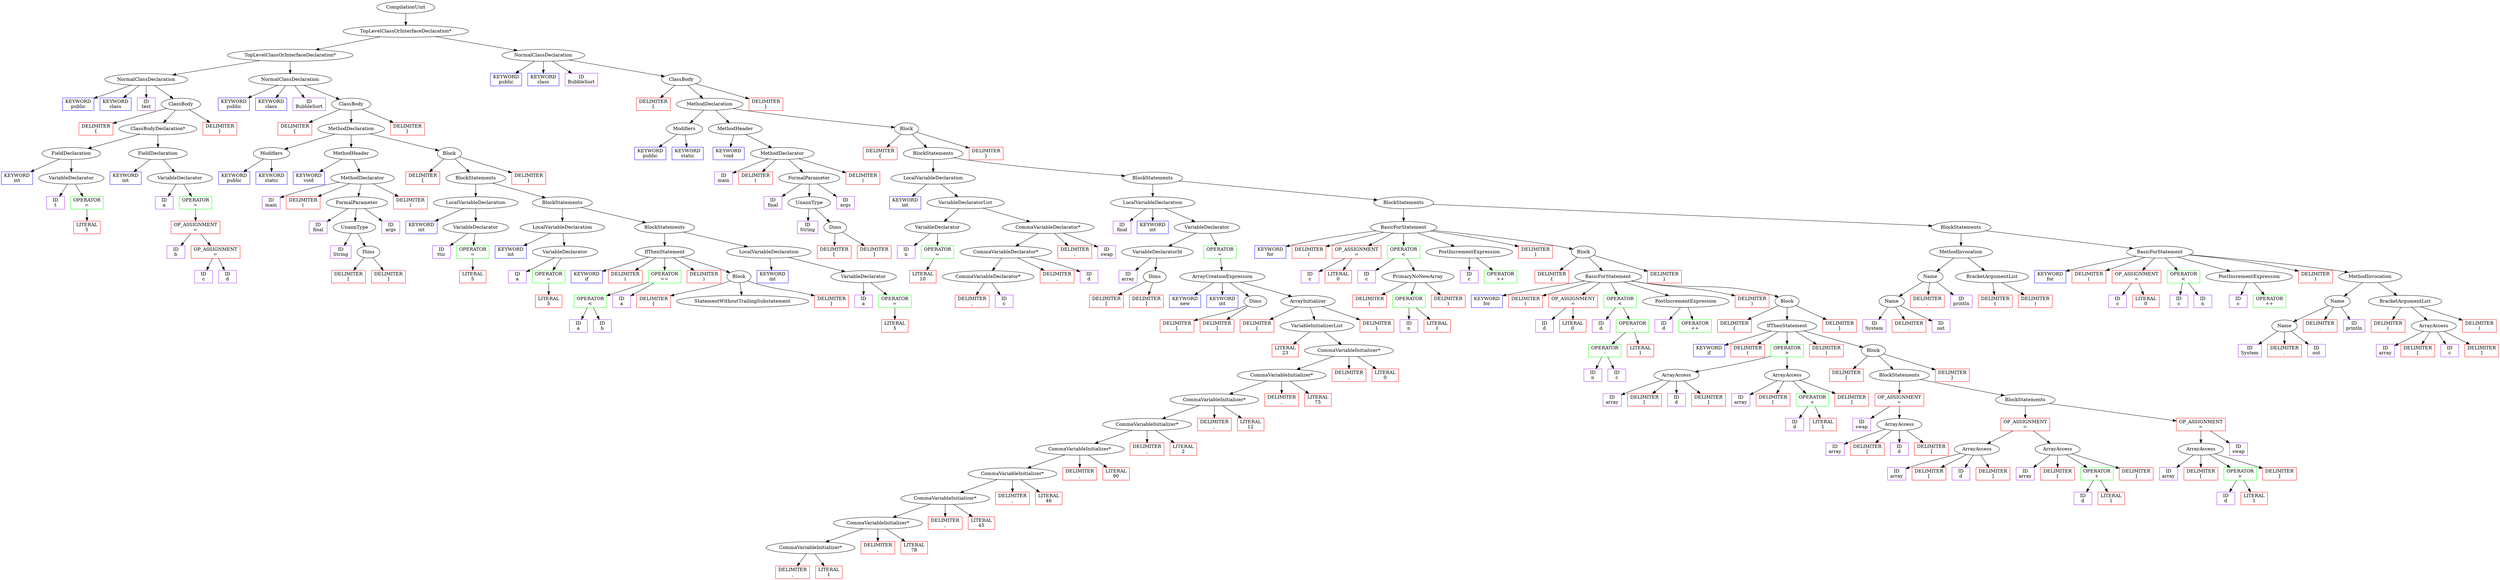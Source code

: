 digraph ast {
node1[label = "CompilationUnit"];
node2[label = "TopLevelClassOrInterfaceDeclaration*"];
node3[label = "TopLevelClassOrInterfaceDeclaration*"];
node4[label = "NormalClassDeclaration"];
node5[label = "KEYWORD
public", shape = rectangle, color = blue];
node6[label = "KEYWORD
class", shape = rectangle, color = blue];
node7[label = "ID
test", shape = rectangle, color = purple];
node8[label = "ClassBody"];
node9[label = "DELIMITER
{", shape = rectangle, color = red];
node10[label = "ClassBodyDeclaration*"];
node11[label = "FieldDeclaration"];
node12[label = "KEYWORD
int", shape = rectangle, color = blue];
node13[label = "VariableDeclarator"];
node14[label = "ID
t", shape = rectangle, color = purple];
node15[label = "OPERATOR
=", shape = rectangle, color = green];
node16[label = "LITERAL
5", shape = rectangle, color = red];
node17[label = "FieldDeclaration"];
node18[label = "KEYWORD
int", shape = rectangle, color = blue];
node19[label = "VariableDeclarator"];
node20[label = "ID
a", shape = rectangle, color = purple];
node21[label = "OPERATOR
=", shape = rectangle, color = green];
node22[label = "OP_ASSIGNMENT
=", shape = rectangle, color = red];
node23[label = "ID
b", shape = rectangle, color = purple];
node24[label = "OP_ASSIGNMENT
=", shape = rectangle, color = red];
node25[label = "ID
c", shape = rectangle, color = purple];
node26[label = "ID
d", shape = rectangle, color = purple];
node27[label = "DELIMITER
}", shape = rectangle, color = red];
node28[label = "NormalClassDeclaration"];
node29[label = "KEYWORD
public", shape = rectangle, color = blue];
node30[label = "KEYWORD
class", shape = rectangle, color = blue];
node31[label = "ID
BubbleSort", shape = rectangle, color = purple];
node32[label = "ClassBody"];
node33[label = "DELIMITER
{", shape = rectangle, color = red];
node34[label = "MethodDeclaration"];
node35[label = "Modifiers"];
node36[label = "KEYWORD
public", shape = rectangle, color = blue];
node37[label = "KEYWORD
static", shape = rectangle, color = blue];
node38[label = "MethodHeader"];
node39[label = "KEYWORD
void", shape = rectangle, color = blue];
node40[label = "MethodDeclarator"];
node41[label = "ID
main", shape = rectangle, color = purple];
node42[label = "DELIMITER
(", shape = rectangle, color = red];
node43[label = "FormalParameter"];
node44[label = "ID
final", shape = rectangle, color = purple];
node45[label = "UnannType"];
node46[label = "ID
String", shape = rectangle, color = purple];
node47[label = "Dims"];
node48[label = "DELIMITER
[", shape = rectangle, color = red];
node49[label = "DELIMITER
]", shape = rectangle, color = red];
node50[label = "ID
args", shape = rectangle, color = purple];
node51[label = "DELIMITER
)", shape = rectangle, color = red];
node52[label = "Block"];
node53[label = "DELIMITER
{", shape = rectangle, color = red];
node54[label = "BlockStatements"];
node55[label = "LocalVariableDeclaration"];
node56[label = "KEYWORD
int", shape = rectangle, color = blue];
node57[label = "VariableDeclarator"];
node58[label = "ID
ttic", shape = rectangle, color = purple];
node59[label = "OPERATOR
=", shape = rectangle, color = green];
node60[label = "LITERAL
5", shape = rectangle, color = red];
node61[label = "BlockStatements"];
node62[label = "LocalVariableDeclaration"];
node63[label = "KEYWORD
int", shape = rectangle, color = blue];
node64[label = "VariableDeclarator"];
node65[label = "ID
a", shape = rectangle, color = purple];
node66[label = "OPERATOR
=", shape = rectangle, color = green];
node67[label = "LITERAL
5", shape = rectangle, color = red];
node68[label = "BlockStatements"];
node69[label = "IfThenStatement"];
node70[label = "KEYWORD
if", shape = rectangle, color = blue];
node71[label = "DELIMITER
(", shape = rectangle, color = red];
node72[label = "OPERATOR
==", shape = rectangle, color = green];
node73[label = "OPERATOR
<", shape = rectangle, color = green];
node74[label = "ID
a", shape = rectangle, color = purple];
node75[label = "ID
b", shape = rectangle, color = purple];
node76[label = "ID
a", shape = rectangle, color = purple];
node77[label = "DELIMITER
)", shape = rectangle, color = red];
node78[label = "Block"];
node79[label = "DELIMITER
{", shape = rectangle, color = red];
node80[label = "StatementWithoutTrailingSubstatement"];
node81[label = "DELIMITER
}", shape = rectangle, color = red];
node82[label = "LocalVariableDeclaration"];
node83[label = "KEYWORD
int", shape = rectangle, color = blue];
node84[label = "VariableDeclarator"];
node85[label = "ID
a", shape = rectangle, color = purple];
node86[label = "OPERATOR
=", shape = rectangle, color = green];
node87[label = "LITERAL
5", shape = rectangle, color = red];
node88[label = "DELIMITER
}", shape = rectangle, color = red];
node89[label = "DELIMITER
}", shape = rectangle, color = red];
node90[label = "NormalClassDeclaration"];
node91[label = "KEYWORD
public", shape = rectangle, color = blue];
node92[label = "KEYWORD
class", shape = rectangle, color = blue];
node93[label = "ID
BubbleSort", shape = rectangle, color = purple];
node94[label = "ClassBody"];
node95[label = "DELIMITER
{", shape = rectangle, color = red];
node96[label = "MethodDeclaration"];
node97[label = "Modifiers"];
node98[label = "KEYWORD
public", shape = rectangle, color = blue];
node99[label = "KEYWORD
static", shape = rectangle, color = blue];
node100[label = "MethodHeader"];
node101[label = "KEYWORD
void", shape = rectangle, color = blue];
node102[label = "MethodDeclarator"];
node103[label = "ID
main", shape = rectangle, color = purple];
node104[label = "DELIMITER
(", shape = rectangle, color = red];
node105[label = "FormalParameter"];
node106[label = "ID
final", shape = rectangle, color = purple];
node107[label = "UnannType"];
node108[label = "ID
String", shape = rectangle, color = purple];
node109[label = "Dims"];
node110[label = "DELIMITER
[", shape = rectangle, color = red];
node111[label = "DELIMITER
]", shape = rectangle, color = red];
node112[label = "ID
args", shape = rectangle, color = purple];
node113[label = "DELIMITER
)", shape = rectangle, color = red];
node114[label = "Block"];
node115[label = "DELIMITER
{", shape = rectangle, color = red];
node116[label = "BlockStatements"];
node117[label = "LocalVariableDeclaration"];
node118[label = "KEYWORD
int", shape = rectangle, color = blue];
node119[label = "VariableDeclaratorList"];
node120[label = "VariableDeclarator"];
node121[label = "ID
n", shape = rectangle, color = purple];
node122[label = "OPERATOR
=", shape = rectangle, color = green];
node123[label = "LITERAL
10", shape = rectangle, color = red];
node124[label = "CommaVariableDeclarator*"];
node125[label = "CommaVariableDeclarator*"];
node126[label = "CommaVariableDeclarator*"];
node127[label = "DELIMITER
,", shape = rectangle, color = red];
node128[label = "ID
c", shape = rectangle, color = purple];
node129[label = "DELIMITER
,", shape = rectangle, color = red];
node130[label = "ID
d", shape = rectangle, color = purple];
node131[label = "DELIMITER
,", shape = rectangle, color = red];
node132[label = "ID
swap", shape = rectangle, color = purple];
node133[label = "BlockStatements"];
node134[label = "LocalVariableDeclaration"];
node135[label = "ID
final", shape = rectangle, color = purple];
node136[label = "KEYWORD
int", shape = rectangle, color = blue];
node137[label = "VariableDeclarator"];
node138[label = "VariableDeclaratorId"];
node139[label = "ID
array", shape = rectangle, color = purple];
node140[label = "Dims"];
node141[label = "DELIMITER
[", shape = rectangle, color = red];
node142[label = "DELIMITER
]", shape = rectangle, color = red];
node143[label = "OPERATOR
=", shape = rectangle, color = green];
node144[label = "ArrayCreationExpression"];
node145[label = "KEYWORD
new", shape = rectangle, color = blue];
node146[label = "KEYWORD
int", shape = rectangle, color = blue];
node147[label = "Dims"];
node148[label = "DELIMITER
[", shape = rectangle, color = red];
node149[label = "DELIMITER
]", shape = rectangle, color = red];
node150[label = "ArrayInitializer"];
node151[label = "DELIMITER
{", shape = rectangle, color = red];
node152[label = "VariableInitializerList"];
node153[label = "LITERAL
23", shape = rectangle, color = red];
node154[label = "CommaVariableInitializer*"];
node155[label = "CommaVariableInitializer*"];
node156[label = "CommaVariableInitializer*"];
node157[label = "CommaVariableInitializer*"];
node158[label = "CommaVariableInitializer*"];
node159[label = "CommaVariableInitializer*"];
node160[label = "CommaVariableInitializer*"];
node161[label = "CommaVariableInitializer*"];
node162[label = "CommaVariableInitializer*"];
node163[label = "DELIMITER
,", shape = rectangle, color = red];
node164[label = "LITERAL
1", shape = rectangle, color = red];
node165[label = "DELIMITER
,", shape = rectangle, color = red];
node166[label = "LITERAL
78", shape = rectangle, color = red];
node167[label = "DELIMITER
,", shape = rectangle, color = red];
node168[label = "LITERAL
45", shape = rectangle, color = red];
node169[label = "DELIMITER
,", shape = rectangle, color = red];
node170[label = "LITERAL
46", shape = rectangle, color = red];
node171[label = "DELIMITER
,", shape = rectangle, color = red];
node172[label = "LITERAL
90", shape = rectangle, color = red];
node173[label = "DELIMITER
,", shape = rectangle, color = red];
node174[label = "LITERAL
2", shape = rectangle, color = red];
node175[label = "DELIMITER
,", shape = rectangle, color = red];
node176[label = "LITERAL
12", shape = rectangle, color = red];
node177[label = "DELIMITER
,", shape = rectangle, color = red];
node178[label = "LITERAL
75", shape = rectangle, color = red];
node179[label = "DELIMITER
,", shape = rectangle, color = red];
node180[label = "LITERAL
0", shape = rectangle, color = red];
node181[label = "DELIMITER
}", shape = rectangle, color = red];
node182[label = "BlockStatements"];
node183[label = "BasicForStatement"];
node184[label = "KEYWORD
for", shape = rectangle, color = blue];
node185[label = "DELIMITER
(", shape = rectangle, color = red];
node186[label = "OP_ASSIGNMENT
=", shape = rectangle, color = red];
node187[label = "ID
c", shape = rectangle, color = purple];
node188[label = "LITERAL
0", shape = rectangle, color = red];
node189[label = "OPERATOR
<", shape = rectangle, color = green];
node190[label = "ID
c", shape = rectangle, color = purple];
node191[label = "PrimaryNoNewArray"];
node192[label = "DELIMITER
(", shape = rectangle, color = red];
node193[label = "OPERATOR
-", shape = rectangle, color = green];
node194[label = "ID
n", shape = rectangle, color = purple];
node195[label = "LITERAL
1", shape = rectangle, color = red];
node196[label = "DELIMITER
)", shape = rectangle, color = red];
node197[label = "PostIncrementExpression"];
node198[label = "ID
c", shape = rectangle, color = purple];
node199[label = "OPERATOR
++", shape = rectangle, color = green];
node200[label = "DELIMITER
)", shape = rectangle, color = red];
node201[label = "Block"];
node202[label = "DELIMITER
{", shape = rectangle, color = red];
node203[label = "BasicForStatement"];
node204[label = "KEYWORD
for", shape = rectangle, color = blue];
node205[label = "DELIMITER
(", shape = rectangle, color = red];
node206[label = "OP_ASSIGNMENT
=", shape = rectangle, color = red];
node207[label = "ID
d", shape = rectangle, color = purple];
node208[label = "LITERAL
0", shape = rectangle, color = red];
node209[label = "OPERATOR
<", shape = rectangle, color = green];
node210[label = "ID
d", shape = rectangle, color = purple];
node211[label = "OPERATOR
-", shape = rectangle, color = green];
node212[label = "OPERATOR
-", shape = rectangle, color = green];
node213[label = "ID
n", shape = rectangle, color = purple];
node214[label = "ID
c", shape = rectangle, color = purple];
node215[label = "LITERAL
1", shape = rectangle, color = red];
node216[label = "PostIncrementExpression"];
node217[label = "ID
d", shape = rectangle, color = purple];
node218[label = "OPERATOR
++", shape = rectangle, color = green];
node219[label = "DELIMITER
)", shape = rectangle, color = red];
node220[label = "Block"];
node221[label = "DELIMITER
{", shape = rectangle, color = red];
node222[label = "IfThenStatement"];
node223[label = "KEYWORD
if", shape = rectangle, color = blue];
node224[label = "DELIMITER
(", shape = rectangle, color = red];
node225[label = "OPERATOR
>", shape = rectangle, color = green];
node226[label = "ArrayAccess"];
node227[label = "ID
array", shape = rectangle, color = purple];
node228[label = "DELIMITER
[", shape = rectangle, color = red];
node229[label = "ID
d", shape = rectangle, color = purple];
node230[label = "DELIMITER
]", shape = rectangle, color = red];
node231[label = "ArrayAccess"];
node232[label = "ID
array", shape = rectangle, color = purple];
node233[label = "DELIMITER
[", shape = rectangle, color = red];
node234[label = "OPERATOR
+", shape = rectangle, color = green];
node235[label = "ID
d", shape = rectangle, color = purple];
node236[label = "LITERAL
1", shape = rectangle, color = red];
node237[label = "DELIMITER
]", shape = rectangle, color = red];
node238[label = "DELIMITER
)", shape = rectangle, color = red];
node239[label = "Block"];
node240[label = "DELIMITER
{", shape = rectangle, color = red];
node241[label = "BlockStatements"];
node242[label = "OP_ASSIGNMENT
=", shape = rectangle, color = red];
node243[label = "ID
swap", shape = rectangle, color = purple];
node244[label = "ArrayAccess"];
node245[label = "ID
array", shape = rectangle, color = purple];
node246[label = "DELIMITER
[", shape = rectangle, color = red];
node247[label = "ID
d", shape = rectangle, color = purple];
node248[label = "DELIMITER
]", shape = rectangle, color = red];
node249[label = "BlockStatements"];
node250[label = "OP_ASSIGNMENT
=", shape = rectangle, color = red];
node251[label = "ArrayAccess"];
node252[label = "ID
array", shape = rectangle, color = purple];
node253[label = "DELIMITER
[", shape = rectangle, color = red];
node254[label = "ID
d", shape = rectangle, color = purple];
node255[label = "DELIMITER
]", shape = rectangle, color = red];
node256[label = "ArrayAccess"];
node257[label = "ID
array", shape = rectangle, color = purple];
node258[label = "DELIMITER
[", shape = rectangle, color = red];
node259[label = "OPERATOR
+", shape = rectangle, color = green];
node260[label = "ID
d", shape = rectangle, color = purple];
node261[label = "LITERAL
1", shape = rectangle, color = red];
node262[label = "DELIMITER
]", shape = rectangle, color = red];
node263[label = "OP_ASSIGNMENT
=", shape = rectangle, color = red];
node264[label = "ArrayAccess"];
node265[label = "ID
array", shape = rectangle, color = purple];
node266[label = "DELIMITER
[", shape = rectangle, color = red];
node267[label = "OPERATOR
+", shape = rectangle, color = green];
node268[label = "ID
d", shape = rectangle, color = purple];
node269[label = "LITERAL
1", shape = rectangle, color = red];
node270[label = "DELIMITER
]", shape = rectangle, color = red];
node271[label = "ID
swap", shape = rectangle, color = purple];
node272[label = "DELIMITER
}", shape = rectangle, color = red];
node273[label = "DELIMITER
}", shape = rectangle, color = red];
node274[label = "DELIMITER
}", shape = rectangle, color = red];
node275[label = "BlockStatements"];
node276[label = "MethodInvocation"];
node277[label = "Name"];
node278[label = "Name"];
node279[label = "ID
System", shape = rectangle, color = purple];
node280[label = "DELIMITER
.", shape = rectangle, color = red];
node281[label = "ID
out", shape = rectangle, color = purple];
node282[label = "DELIMITER
.", shape = rectangle, color = red];
node283[label = "ID
println", shape = rectangle, color = purple];
node284[label = "BracketArgumentList"];
node285[label = "DELIMITER
(", shape = rectangle, color = red];
node286[label = "DELIMITER
)", shape = rectangle, color = red];
node287[label = "BasicForStatement"];
node288[label = "KEYWORD
for", shape = rectangle, color = blue];
node289[label = "DELIMITER
(", shape = rectangle, color = red];
node290[label = "OP_ASSIGNMENT
=", shape = rectangle, color = red];
node291[label = "ID
c", shape = rectangle, color = purple];
node292[label = "LITERAL
0", shape = rectangle, color = red];
node293[label = "OPERATOR
<", shape = rectangle, color = green];
node294[label = "ID
c", shape = rectangle, color = purple];
node295[label = "ID
n", shape = rectangle, color = purple];
node296[label = "PostIncrementExpression"];
node297[label = "ID
c", shape = rectangle, color = purple];
node298[label = "OPERATOR
++", shape = rectangle, color = green];
node299[label = "DELIMITER
)", shape = rectangle, color = red];
node300[label = "MethodInvocation"];
node301[label = "Name"];
node302[label = "Name"];
node303[label = "ID
System", shape = rectangle, color = purple];
node304[label = "DELIMITER
.", shape = rectangle, color = red];
node305[label = "ID
out", shape = rectangle, color = purple];
node306[label = "DELIMITER
.", shape = rectangle, color = red];
node307[label = "ID
println", shape = rectangle, color = purple];
node308[label = "BracketArgumentList"];
node309[label = "DELIMITER
(", shape = rectangle, color = red];
node310[label = "ArrayAccess"];
node311[label = "ID
array", shape = rectangle, color = purple];
node312[label = "DELIMITER
[", shape = rectangle, color = red];
node313[label = "ID
c", shape = rectangle, color = purple];
node314[label = "DELIMITER
]", shape = rectangle, color = red];
node315[label = "DELIMITER
)", shape = rectangle, color = red];
node316[label = "DELIMITER
}", shape = rectangle, color = red];
node317[label = "DELIMITER
}", shape = rectangle, color = red];

node1 -> node2;
node2 -> node3;
node3 -> node4;
node4 -> node5;
node4 -> node6;
node4 -> node7;
node4 -> node8;
node8 -> node9;
node8 -> node10;
node10 -> node11;
node11 -> node12;
node11 -> node13;
node13 -> node14;
node13 -> node15;
node15 -> node16;
node10 -> node17;
node17 -> node18;
node17 -> node19;
node19 -> node20;
node19 -> node21;
node21 -> node22;
node22 -> node23;
node22 -> node24;
node24 -> node25;
node24 -> node26;
node8 -> node27;
node3 -> node28;
node28 -> node29;
node28 -> node30;
node28 -> node31;
node28 -> node32;
node32 -> node33;
node32 -> node34;
node34 -> node35;
node35 -> node36;
node35 -> node37;
node34 -> node38;
node38 -> node39;
node38 -> node40;
node40 -> node41;
node40 -> node42;
node40 -> node43;
node43 -> node44;
node43 -> node45;
node45 -> node46;
node45 -> node47;
node47 -> node48;
node47 -> node49;
node43 -> node50;
node40 -> node51;
node34 -> node52;
node52 -> node53;
node52 -> node54;
node54 -> node55;
node55 -> node56;
node55 -> node57;
node57 -> node58;
node57 -> node59;
node59 -> node60;
node54 -> node61;
node61 -> node62;
node62 -> node63;
node62 -> node64;
node64 -> node65;
node64 -> node66;
node66 -> node67;
node61 -> node68;
node68 -> node69;
node69 -> node70;
node69 -> node71;
node69 -> node72;
node72 -> node73;
node73 -> node74;
node73 -> node75;
node72 -> node76;
node69 -> node77;
node69 -> node78;
node78 -> node79;
node78 -> node80;
node78 -> node81;
node68 -> node82;
node82 -> node83;
node82 -> node84;
node84 -> node85;
node84 -> node86;
node86 -> node87;
node52 -> node88;
node32 -> node89;
node2 -> node90;
node90 -> node91;
node90 -> node92;
node90 -> node93;
node90 -> node94;
node94 -> node95;
node94 -> node96;
node96 -> node97;
node97 -> node98;
node97 -> node99;
node96 -> node100;
node100 -> node101;
node100 -> node102;
node102 -> node103;
node102 -> node104;
node102 -> node105;
node105 -> node106;
node105 -> node107;
node107 -> node108;
node107 -> node109;
node109 -> node110;
node109 -> node111;
node105 -> node112;
node102 -> node113;
node96 -> node114;
node114 -> node115;
node114 -> node116;
node116 -> node117;
node117 -> node118;
node117 -> node119;
node119 -> node120;
node120 -> node121;
node120 -> node122;
node122 -> node123;
node119 -> node124;
node124 -> node125;
node125 -> node126;
node126 -> node127;
node126 -> node128;
node125 -> node129;
node125 -> node130;
node124 -> node131;
node124 -> node132;
node116 -> node133;
node133 -> node134;
node134 -> node135;
node134 -> node136;
node134 -> node137;
node137 -> node138;
node138 -> node139;
node138 -> node140;
node140 -> node141;
node140 -> node142;
node137 -> node143;
node143 -> node144;
node144 -> node145;
node144 -> node146;
node144 -> node147;
node147 -> node148;
node147 -> node149;
node144 -> node150;
node150 -> node151;
node150 -> node152;
node152 -> node153;
node152 -> node154;
node154 -> node155;
node155 -> node156;
node156 -> node157;
node157 -> node158;
node158 -> node159;
node159 -> node160;
node160 -> node161;
node161 -> node162;
node162 -> node163;
node162 -> node164;
node161 -> node165;
node161 -> node166;
node160 -> node167;
node160 -> node168;
node159 -> node169;
node159 -> node170;
node158 -> node171;
node158 -> node172;
node157 -> node173;
node157 -> node174;
node156 -> node175;
node156 -> node176;
node155 -> node177;
node155 -> node178;
node154 -> node179;
node154 -> node180;
node150 -> node181;
node133 -> node182;
node182 -> node183;
node183 -> node184;
node183 -> node185;
node183 -> node186;
node186 -> node187;
node186 -> node188;
node183 -> node189;
node189 -> node190;
node189 -> node191;
node191 -> node192;
node191 -> node193;
node193 -> node194;
node193 -> node195;
node191 -> node196;
node183 -> node197;
node197 -> node198;
node197 -> node199;
node183 -> node200;
node183 -> node201;
node201 -> node202;
node201 -> node203;
node203 -> node204;
node203 -> node205;
node203 -> node206;
node206 -> node207;
node206 -> node208;
node203 -> node209;
node209 -> node210;
node209 -> node211;
node211 -> node212;
node212 -> node213;
node212 -> node214;
node211 -> node215;
node203 -> node216;
node216 -> node217;
node216 -> node218;
node203 -> node219;
node203 -> node220;
node220 -> node221;
node220 -> node222;
node222 -> node223;
node222 -> node224;
node222 -> node225;
node225 -> node226;
node226 -> node227;
node226 -> node228;
node226 -> node229;
node226 -> node230;
node225 -> node231;
node231 -> node232;
node231 -> node233;
node231 -> node234;
node234 -> node235;
node234 -> node236;
node231 -> node237;
node222 -> node238;
node222 -> node239;
node239 -> node240;
node239 -> node241;
node241 -> node242;
node242 -> node243;
node242 -> node244;
node244 -> node245;
node244 -> node246;
node244 -> node247;
node244 -> node248;
node241 -> node249;
node249 -> node250;
node250 -> node251;
node251 -> node252;
node251 -> node253;
node251 -> node254;
node251 -> node255;
node250 -> node256;
node256 -> node257;
node256 -> node258;
node256 -> node259;
node259 -> node260;
node259 -> node261;
node256 -> node262;
node249 -> node263;
node263 -> node264;
node264 -> node265;
node264 -> node266;
node264 -> node267;
node267 -> node268;
node267 -> node269;
node264 -> node270;
node263 -> node271;
node239 -> node272;
node220 -> node273;
node201 -> node274;
node182 -> node275;
node275 -> node276;
node276 -> node277;
node277 -> node278;
node278 -> node279;
node278 -> node280;
node278 -> node281;
node277 -> node282;
node277 -> node283;
node276 -> node284;
node284 -> node285;
node284 -> node286;
node275 -> node287;
node287 -> node288;
node287 -> node289;
node287 -> node290;
node290 -> node291;
node290 -> node292;
node287 -> node293;
node293 -> node294;
node293 -> node295;
node287 -> node296;
node296 -> node297;
node296 -> node298;
node287 -> node299;
node287 -> node300;
node300 -> node301;
node301 -> node302;
node302 -> node303;
node302 -> node304;
node302 -> node305;
node301 -> node306;
node301 -> node307;
node300 -> node308;
node308 -> node309;
node308 -> node310;
node310 -> node311;
node310 -> node312;
node310 -> node313;
node310 -> node314;
node308 -> node315;
node114 -> node316;
node94 -> node317;
}